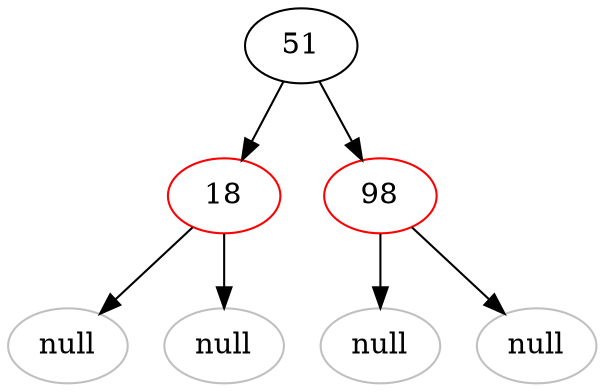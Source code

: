 digraph G {
	51 [color=black]
51->18	
	51->98
		18 [color=red]
18->null5
	null5 [label="null", color="gray"]
	18->null6
	null6 [label="null", color="gray"]
		98 [color=red]
98->null7
	null7 [label="null", color="gray"]
	98->null8
	null8 [label="null", color="gray"]
	
}
